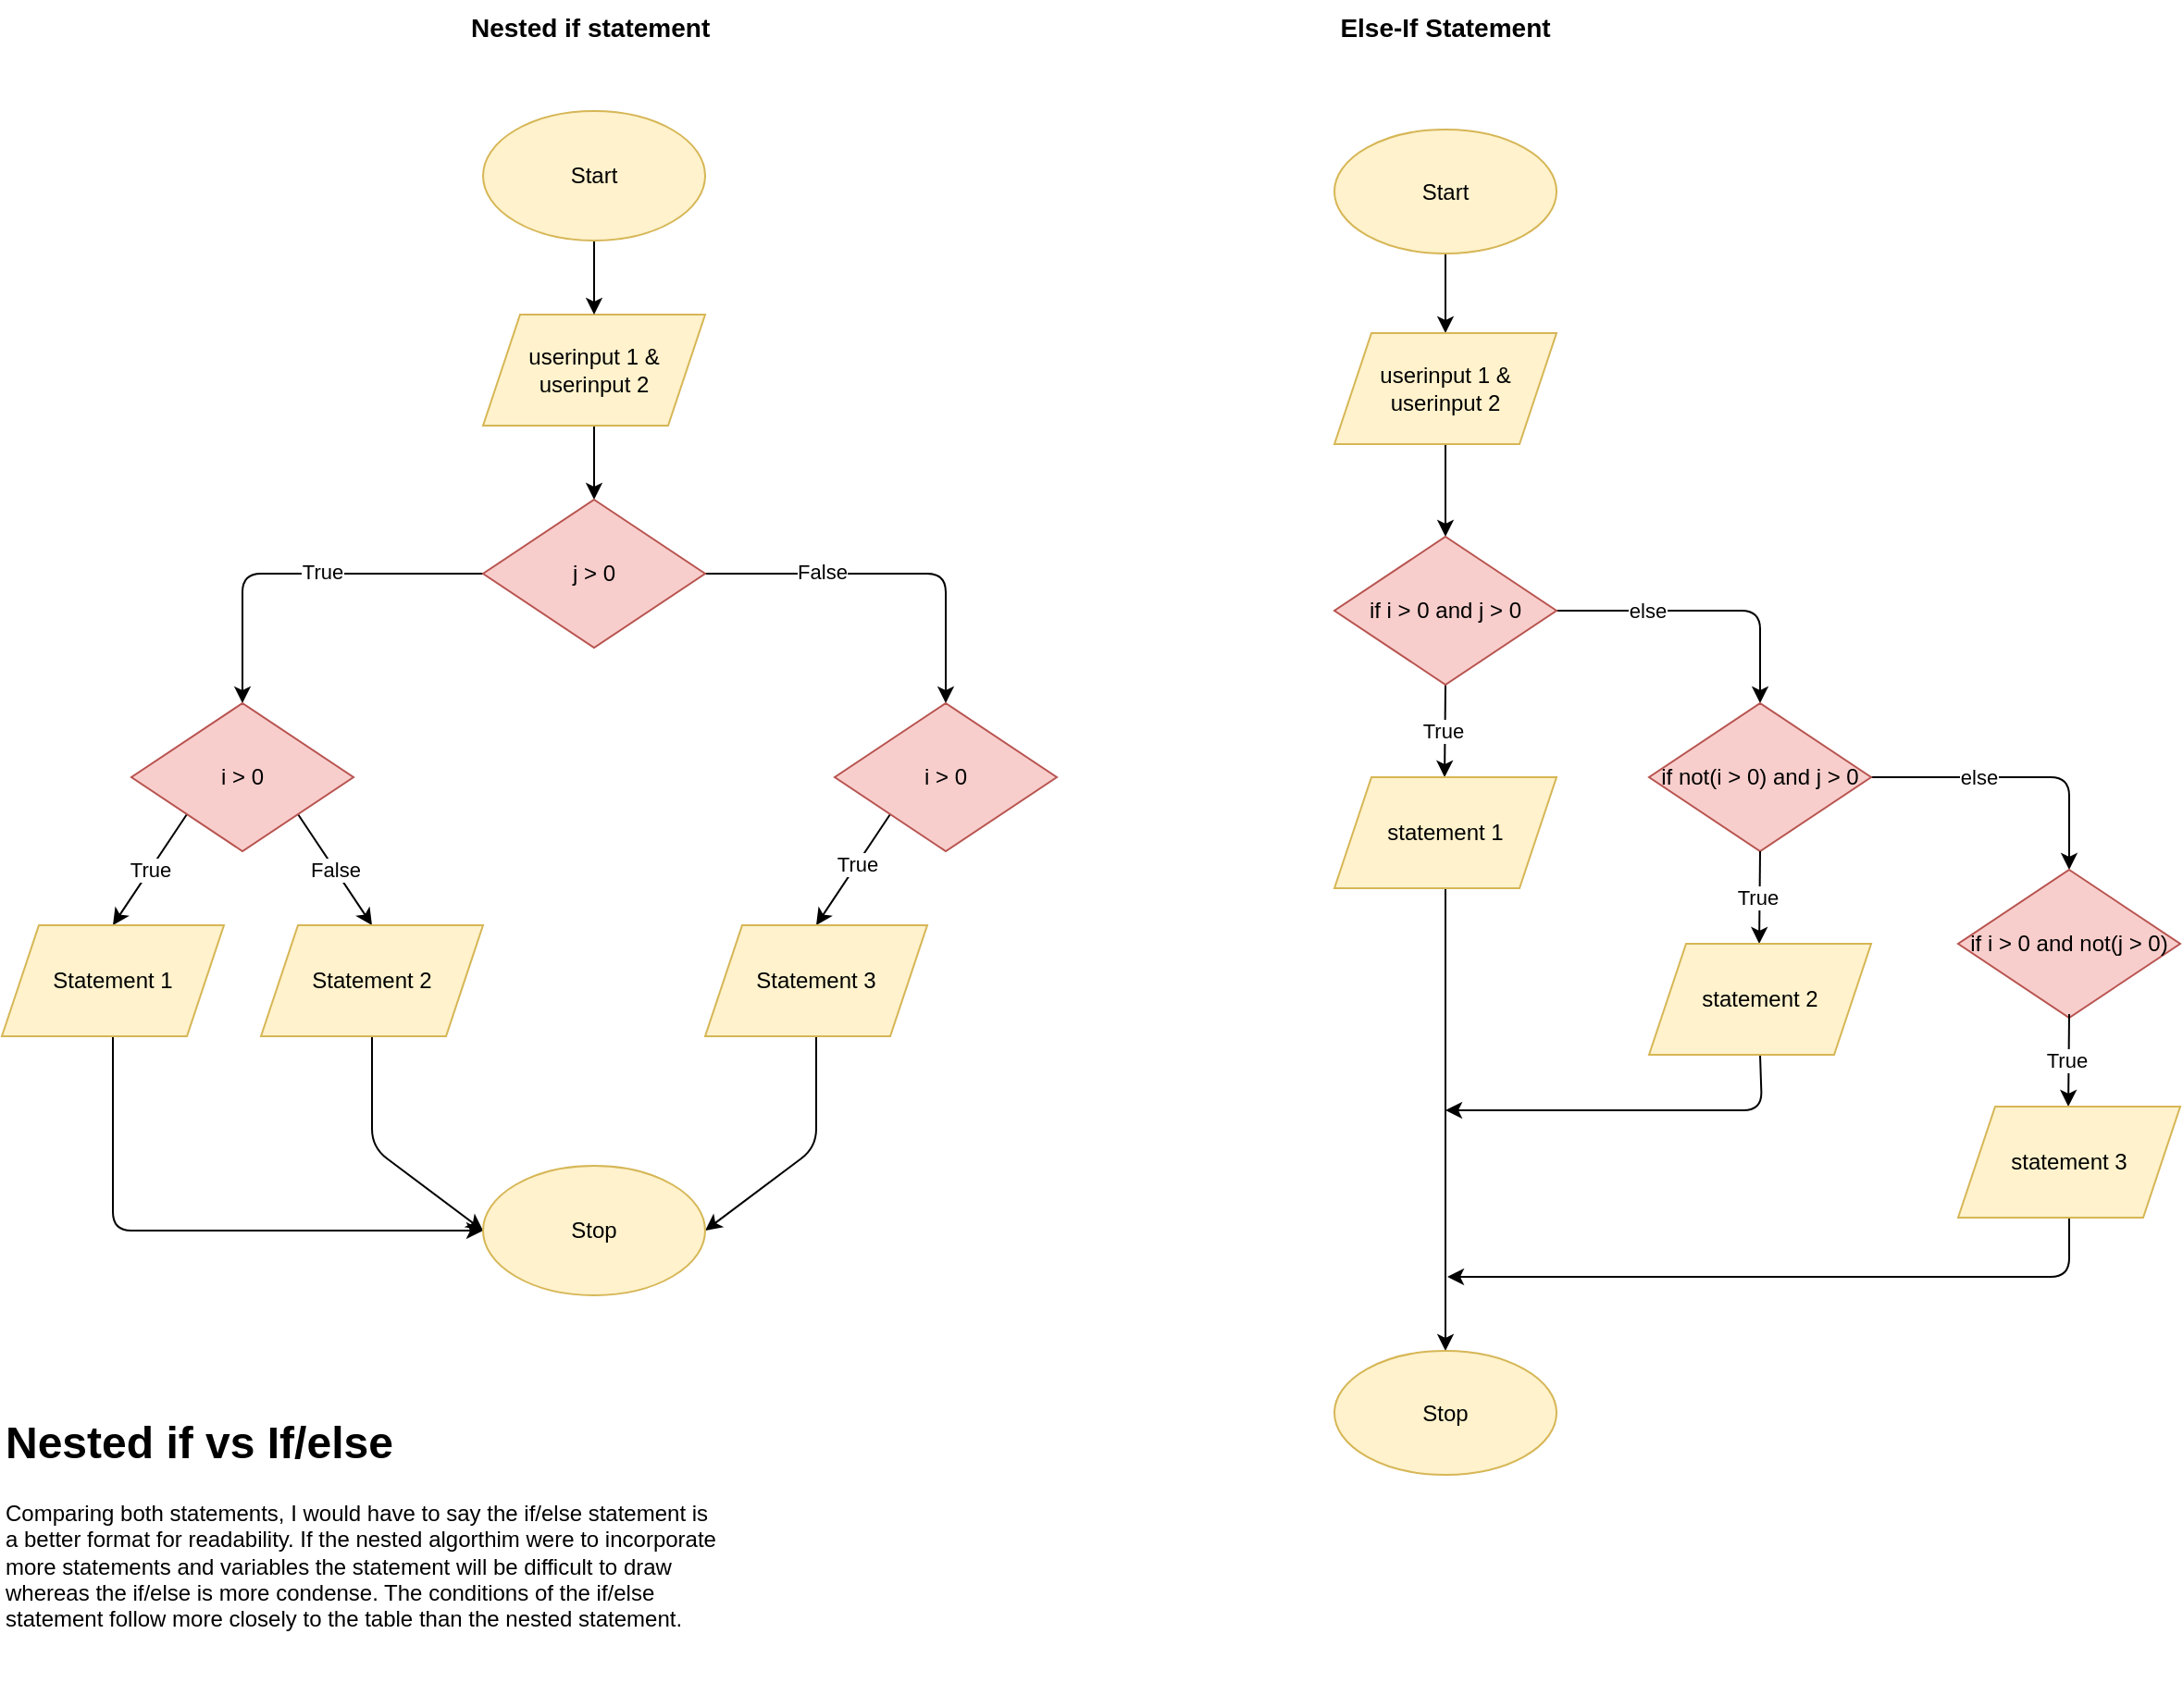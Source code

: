 <mxfile>
    <diagram id="oATZ7WZsKz4CMThlangU" name="Page-1">
        <mxGraphModel dx="1322" dy="563" grid="1" gridSize="10" guides="1" tooltips="1" connect="1" arrows="1" fold="1" page="1" pageScale="1" pageWidth="850" pageHeight="1100" math="0" shadow="0">
            <root>
                <mxCell id="0"/>
                <mxCell id="1" parent="0"/>
                <mxCell id="2" style="edgeStyle=none;html=1;exitX=0.5;exitY=1;exitDx=0;exitDy=0;entryX=0.5;entryY=0;entryDx=0;entryDy=0;" edge="1" parent="1" source="3" target="23">
                    <mxGeometry relative="1" as="geometry"/>
                </mxCell>
                <mxCell id="3" value="userinput 1 &amp;amp; userinput 2" style="shape=parallelogram;perimeter=parallelogramPerimeter;whiteSpace=wrap;html=1;fixedSize=1;fillColor=#fff2cc;strokeColor=#d6b656;" vertex="1" parent="1">
                    <mxGeometry x="-541" y="212" width="120" height="60" as="geometry"/>
                </mxCell>
                <mxCell id="4" style="edgeStyle=none;html=1;exitX=0;exitY=0.5;exitDx=0;exitDy=0;entryX=0.5;entryY=0;entryDx=0;entryDy=0;" edge="1" parent="1" target="12">
                    <mxGeometry relative="1" as="geometry">
                        <mxPoint x="-541" y="352" as="sourcePoint"/>
                        <Array as="points">
                            <mxPoint x="-671" y="352"/>
                        </Array>
                    </mxGeometry>
                </mxCell>
                <mxCell id="5" value="True" style="edgeLabel;html=1;align=center;verticalAlign=middle;resizable=0;points=[];" vertex="1" connectable="0" parent="4">
                    <mxGeometry x="-0.13" y="-1" relative="1" as="geometry">
                        <mxPoint as="offset"/>
                    </mxGeometry>
                </mxCell>
                <mxCell id="6" style="edgeStyle=none;html=1;exitX=1;exitY=0.5;exitDx=0;exitDy=0;entryX=0.5;entryY=0;entryDx=0;entryDy=0;" edge="1" parent="1" target="15">
                    <mxGeometry relative="1" as="geometry">
                        <mxPoint x="-421" y="352" as="sourcePoint"/>
                        <Array as="points">
                            <mxPoint x="-291" y="352"/>
                        </Array>
                    </mxGeometry>
                </mxCell>
                <mxCell id="7" value="False" style="edgeLabel;html=1;align=center;verticalAlign=middle;resizable=0;points=[];" vertex="1" connectable="0" parent="6">
                    <mxGeometry x="-0.376" y="1" relative="1" as="geometry">
                        <mxPoint as="offset"/>
                    </mxGeometry>
                </mxCell>
                <mxCell id="8" style="edgeStyle=none;html=1;exitX=0.5;exitY=1;exitDx=0;exitDy=0;entryX=0.5;entryY=0;entryDx=0;entryDy=0;" edge="1" parent="1" source="9" target="3">
                    <mxGeometry relative="1" as="geometry"/>
                </mxCell>
                <mxCell id="9" value="Start" style="ellipse;whiteSpace=wrap;html=1;fillColor=#fff2cc;strokeColor=#d6b656;" vertex="1" parent="1">
                    <mxGeometry x="-541" y="102" width="120" height="70" as="geometry"/>
                </mxCell>
                <mxCell id="10" value="True" style="edgeStyle=none;html=1;exitX=0;exitY=1;exitDx=0;exitDy=0;entryX=0.5;entryY=0;entryDx=0;entryDy=0;" edge="1" parent="1" source="12" target="17">
                    <mxGeometry relative="1" as="geometry"/>
                </mxCell>
                <mxCell id="11" value="False" style="edgeStyle=none;html=1;exitX=1;exitY=1;exitDx=0;exitDy=0;entryX=0.5;entryY=0;entryDx=0;entryDy=0;" edge="1" parent="1" source="12" target="19">
                    <mxGeometry relative="1" as="geometry"/>
                </mxCell>
                <mxCell id="12" value="i &amp;gt; 0" style="rhombus;whiteSpace=wrap;html=1;fillColor=#f8cecc;strokeColor=#b85450;" vertex="1" parent="1">
                    <mxGeometry x="-731" y="422" width="120" height="80" as="geometry"/>
                </mxCell>
                <mxCell id="13" style="edgeStyle=none;html=1;exitX=0;exitY=1;exitDx=0;exitDy=0;entryX=0.5;entryY=0;entryDx=0;entryDy=0;" edge="1" parent="1" source="15" target="21">
                    <mxGeometry relative="1" as="geometry"/>
                </mxCell>
                <mxCell id="14" value="True" style="edgeLabel;html=1;align=center;verticalAlign=middle;resizable=0;points=[];" vertex="1" connectable="0" parent="13">
                    <mxGeometry x="-0.112" relative="1" as="geometry">
                        <mxPoint as="offset"/>
                    </mxGeometry>
                </mxCell>
                <mxCell id="15" value="i &amp;gt; 0" style="rhombus;whiteSpace=wrap;html=1;fillColor=#f8cecc;strokeColor=#b85450;" vertex="1" parent="1">
                    <mxGeometry x="-351" y="422" width="120" height="80" as="geometry"/>
                </mxCell>
                <mxCell id="16" style="edgeStyle=none;html=1;exitX=0.5;exitY=1;exitDx=0;exitDy=0;entryX=0;entryY=0.5;entryDx=0;entryDy=0;" edge="1" parent="1" source="17" target="24">
                    <mxGeometry relative="1" as="geometry">
                        <Array as="points">
                            <mxPoint x="-741" y="707"/>
                        </Array>
                    </mxGeometry>
                </mxCell>
                <mxCell id="17" value="Statement 1" style="shape=parallelogram;perimeter=parallelogramPerimeter;whiteSpace=wrap;html=1;fixedSize=1;fillColor=#fff2cc;strokeColor=#d6b656;" vertex="1" parent="1">
                    <mxGeometry x="-801" y="542" width="120" height="60" as="geometry"/>
                </mxCell>
                <mxCell id="18" style="edgeStyle=none;html=1;exitX=0.5;exitY=1;exitDx=0;exitDy=0;entryX=0;entryY=0.5;entryDx=0;entryDy=0;" edge="1" parent="1" source="19" target="24">
                    <mxGeometry relative="1" as="geometry">
                        <mxPoint x="-601" y="712" as="targetPoint"/>
                        <Array as="points">
                            <mxPoint x="-601" y="662"/>
                        </Array>
                    </mxGeometry>
                </mxCell>
                <mxCell id="19" value="Statement 2" style="shape=parallelogram;perimeter=parallelogramPerimeter;whiteSpace=wrap;html=1;fixedSize=1;fillColor=#fff2cc;strokeColor=#d6b656;" vertex="1" parent="1">
                    <mxGeometry x="-661" y="542" width="120" height="60" as="geometry"/>
                </mxCell>
                <mxCell id="20" style="edgeStyle=none;html=1;exitX=0.5;exitY=1;exitDx=0;exitDy=0;entryX=1;entryY=0.5;entryDx=0;entryDy=0;" edge="1" parent="1" source="21" target="24">
                    <mxGeometry relative="1" as="geometry">
                        <Array as="points">
                            <mxPoint x="-361" y="662"/>
                        </Array>
                    </mxGeometry>
                </mxCell>
                <mxCell id="21" value="Statement 3" style="shape=parallelogram;perimeter=parallelogramPerimeter;whiteSpace=wrap;html=1;fixedSize=1;fillColor=#fff2cc;strokeColor=#d6b656;" vertex="1" parent="1">
                    <mxGeometry x="-421" y="542" width="120" height="60" as="geometry"/>
                </mxCell>
                <mxCell id="22" value="Nested if statement&amp;nbsp;" style="text;html=1;align=center;verticalAlign=middle;whiteSpace=wrap;rounded=0;fontStyle=1;fontSize=14;" vertex="1" parent="1">
                    <mxGeometry x="-551" y="42" width="140" height="30" as="geometry"/>
                </mxCell>
                <mxCell id="23" value="j &amp;gt; 0" style="rhombus;whiteSpace=wrap;html=1;fillColor=#f8cecc;strokeColor=#b85450;" vertex="1" parent="1">
                    <mxGeometry x="-541" y="312" width="120" height="80" as="geometry"/>
                </mxCell>
                <mxCell id="24" value="Stop" style="ellipse;whiteSpace=wrap;html=1;fillColor=#fff2cc;strokeColor=#d6b656;" vertex="1" parent="1">
                    <mxGeometry x="-541" y="672" width="120" height="70" as="geometry"/>
                </mxCell>
                <mxCell id="48" value="" style="edgeStyle=none;html=1;" edge="1" parent="1" source="49" target="51">
                    <mxGeometry relative="1" as="geometry"/>
                </mxCell>
                <mxCell id="49" value="Start" style="ellipse;whiteSpace=wrap;html=1;fillColor=#fff2cc;strokeColor=#d6b656;" vertex="1" parent="1">
                    <mxGeometry x="-81" y="112" width="120" height="67" as="geometry"/>
                </mxCell>
                <mxCell id="50" value="" style="edgeStyle=none;html=1;" edge="1" parent="1" source="51" target="54">
                    <mxGeometry relative="1" as="geometry"/>
                </mxCell>
                <mxCell id="51" value="userinput 1 &amp;amp; userinput 2" style="shape=parallelogram;perimeter=parallelogramPerimeter;whiteSpace=wrap;html=1;fixedSize=1;fillColor=#fff2cc;strokeColor=#d6b656;" vertex="1" parent="1">
                    <mxGeometry x="-81" y="222" width="120" height="60" as="geometry"/>
                </mxCell>
                <mxCell id="52" value="else" style="edgeStyle=none;html=1;exitX=1;exitY=0.5;exitDx=0;exitDy=0;" edge="1" parent="1" source="54">
                    <mxGeometry x="-0.375" relative="1" as="geometry">
                        <mxPoint x="149" y="422" as="targetPoint"/>
                        <Array as="points">
                            <mxPoint x="149" y="372"/>
                        </Array>
                        <mxPoint x="-1" as="offset"/>
                    </mxGeometry>
                </mxCell>
                <mxCell id="53" value="True&amp;nbsp;" style="edgeStyle=none;html=1;exitX=0.5;exitY=1;exitDx=0;exitDy=0;" edge="1" parent="1" source="54">
                    <mxGeometry relative="1" as="geometry">
                        <mxPoint x="-21.471" y="462" as="targetPoint"/>
                    </mxGeometry>
                </mxCell>
                <mxCell id="54" value="if i &amp;gt; 0 and j &amp;gt; 0" style="rhombus;whiteSpace=wrap;html=1;fillColor=#f8cecc;strokeColor=#b85450;" vertex="1" parent="1">
                    <mxGeometry x="-81" y="332" width="120" height="80" as="geometry"/>
                </mxCell>
                <mxCell id="55" style="edgeStyle=none;html=1;exitX=0.5;exitY=1;exitDx=0;exitDy=0;entryX=0.5;entryY=0;entryDx=0;entryDy=0;" edge="1" parent="1" source="56" target="67">
                    <mxGeometry relative="1" as="geometry"/>
                </mxCell>
                <mxCell id="56" value="statement 1" style="shape=parallelogram;perimeter=parallelogramPerimeter;whiteSpace=wrap;html=1;fixedSize=1;fillColor=#fff2cc;strokeColor=#d6b656;" vertex="1" parent="1">
                    <mxGeometry x="-81" y="462" width="120" height="60" as="geometry"/>
                </mxCell>
                <mxCell id="57" style="edgeStyle=none;html=1;exitX=1;exitY=0.5;exitDx=0;exitDy=0;entryX=0.5;entryY=0;entryDx=0;entryDy=0;" edge="1" parent="1" source="59" target="63">
                    <mxGeometry relative="1" as="geometry">
                        <mxPoint x="309" y="512" as="targetPoint"/>
                        <Array as="points">
                            <mxPoint x="316" y="462"/>
                        </Array>
                    </mxGeometry>
                </mxCell>
                <mxCell id="58" value="else" style="edgeLabel;html=1;align=center;verticalAlign=middle;resizable=0;points=[];" vertex="1" connectable="0" parent="57">
                    <mxGeometry x="-0.268" relative="1" as="geometry">
                        <mxPoint as="offset"/>
                    </mxGeometry>
                </mxCell>
                <mxCell id="59" value="if not(i &amp;gt; 0) and j &amp;gt; 0" style="rhombus;whiteSpace=wrap;html=1;fillColor=#f8cecc;strokeColor=#b85450;" vertex="1" parent="1">
                    <mxGeometry x="89" y="422" width="120" height="80" as="geometry"/>
                </mxCell>
                <mxCell id="60" value="True&amp;nbsp;" style="edgeStyle=none;html=1;exitX=0.5;exitY=1;exitDx=0;exitDy=0;" edge="1" parent="1">
                    <mxGeometry relative="1" as="geometry">
                        <mxPoint x="148.529" y="552" as="targetPoint"/>
                        <mxPoint x="149" y="502" as="sourcePoint"/>
                    </mxGeometry>
                </mxCell>
                <mxCell id="61" style="edgeStyle=none;html=1;exitX=0.5;exitY=1;exitDx=0;exitDy=0;" edge="1" parent="1" source="62">
                    <mxGeometry relative="1" as="geometry">
                        <mxPoint x="-21" y="642" as="targetPoint"/>
                        <Array as="points">
                            <mxPoint x="150" y="642"/>
                        </Array>
                    </mxGeometry>
                </mxCell>
                <mxCell id="62" value="statement 2" style="shape=parallelogram;perimeter=parallelogramPerimeter;whiteSpace=wrap;html=1;fixedSize=1;fillColor=#fff2cc;strokeColor=#d6b656;" vertex="1" parent="1">
                    <mxGeometry x="89" y="552" width="120" height="60" as="geometry"/>
                </mxCell>
                <mxCell id="63" value="if i &amp;gt; 0 and not(j &amp;gt; 0)" style="rhombus;whiteSpace=wrap;html=1;fillColor=#f8cecc;strokeColor=#b85450;" vertex="1" parent="1">
                    <mxGeometry x="256" y="512" width="120" height="80" as="geometry"/>
                </mxCell>
                <mxCell id="64" value="True&amp;nbsp;" style="edgeStyle=none;html=1;exitX=0.5;exitY=1;exitDx=0;exitDy=0;" edge="1" parent="1">
                    <mxGeometry relative="1" as="geometry">
                        <mxPoint x="315.529" y="640" as="targetPoint"/>
                        <mxPoint x="316" y="590" as="sourcePoint"/>
                    </mxGeometry>
                </mxCell>
                <mxCell id="65" style="edgeStyle=none;html=1;exitX=0.5;exitY=1;exitDx=0;exitDy=0;" edge="1" parent="1" source="66">
                    <mxGeometry relative="1" as="geometry">
                        <mxPoint x="-20" y="732" as="targetPoint"/>
                        <Array as="points">
                            <mxPoint x="316" y="732"/>
                        </Array>
                    </mxGeometry>
                </mxCell>
                <mxCell id="66" value="statement 3" style="shape=parallelogram;perimeter=parallelogramPerimeter;whiteSpace=wrap;html=1;fixedSize=1;fillColor=#fff2cc;strokeColor=#d6b656;" vertex="1" parent="1">
                    <mxGeometry x="256" y="640" width="120" height="60" as="geometry"/>
                </mxCell>
                <mxCell id="67" value="Stop" style="ellipse;whiteSpace=wrap;html=1;fillColor=#fff2cc;strokeColor=#d6b656;" vertex="1" parent="1">
                    <mxGeometry x="-81" y="772" width="120" height="67" as="geometry"/>
                </mxCell>
                <mxCell id="68" value="Else-If Statement" style="text;html=1;align=center;verticalAlign=middle;whiteSpace=wrap;rounded=0;fontStyle=1;fontSize=14;" vertex="1" parent="1">
                    <mxGeometry x="-81" y="42" width="120" height="30" as="geometry"/>
                </mxCell>
                <mxCell id="69" value="&lt;h1 style=&quot;margin-top: 0px;&quot;&gt;Nested if vs If/else&lt;/h1&gt;&lt;p&gt;Comparing both statements, I would have to say the if/else statement is a better format for readability. If the nested algorthim were to incorporate more statements and variables the statement will be difficult to draw whereas the if/else is more condense. The conditions of the if/else statement follow more closely to the table than the nested statement.&amp;nbsp;&lt;/p&gt;" style="text;html=1;whiteSpace=wrap;overflow=hidden;rounded=0;" vertex="1" parent="1">
                    <mxGeometry x="-801" y="801" width="390" height="160" as="geometry"/>
                </mxCell>
            </root>
        </mxGraphModel>
    </diagram>
</mxfile>